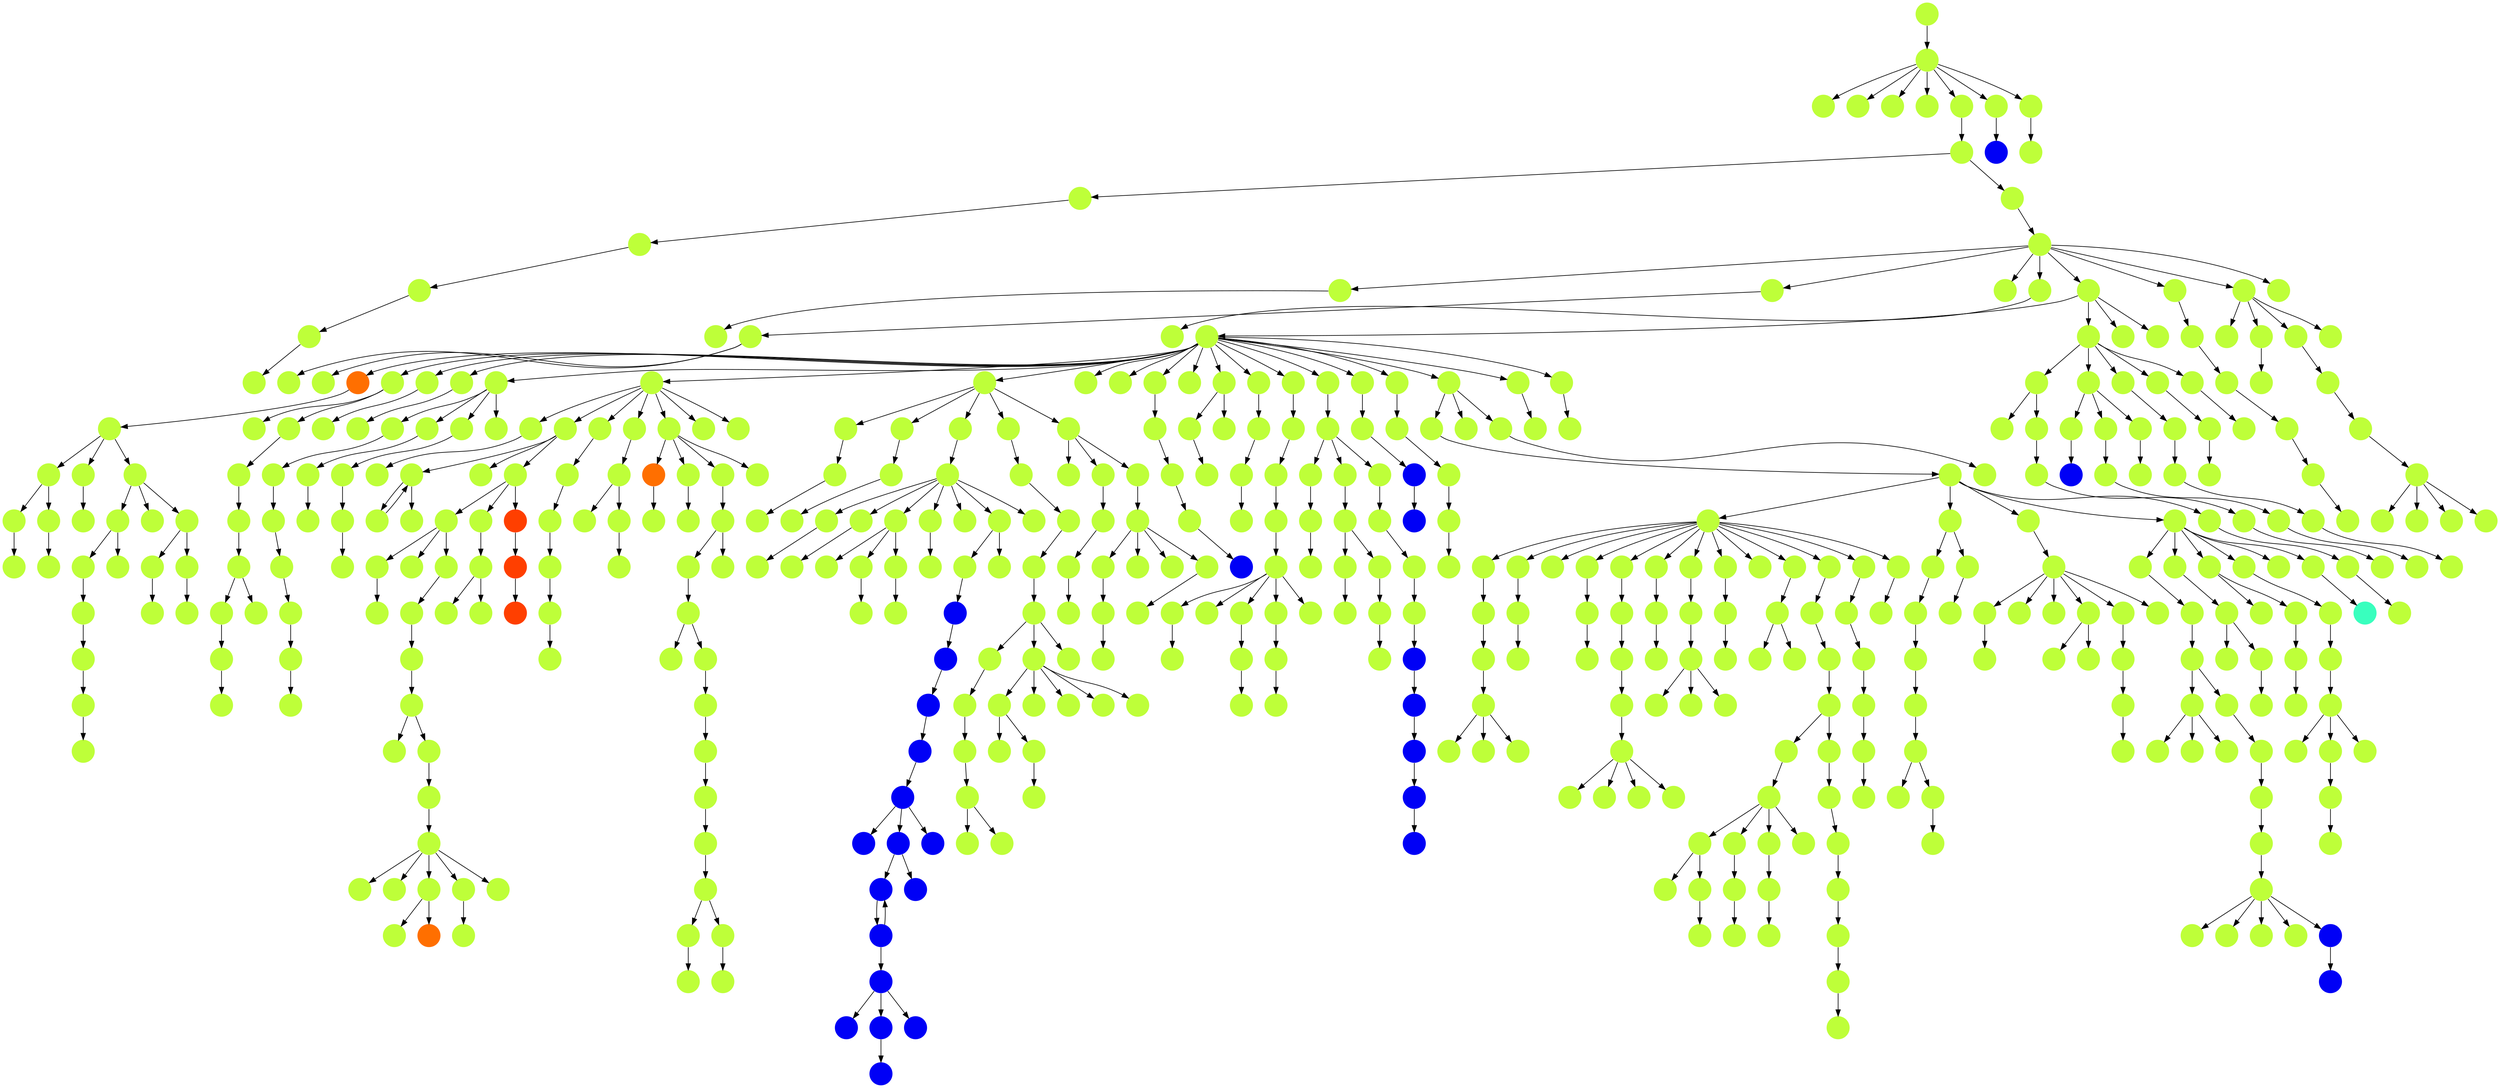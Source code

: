 digraph{
0 [tooltip = "N", penwidth = 0, style = filled, fillcolor = "#beff39", shape = circle, label = ""]
1 [tooltip = "N", penwidth = 0, style = filled, fillcolor = "#beff39", shape = circle, label = ""]
2 [tooltip = "N", penwidth = 0, style = filled, fillcolor = "#beff39", shape = circle, label = ""]
3 [tooltip = "N", penwidth = 0, style = filled, fillcolor = "#beff39", shape = circle, label = ""]
4 [tooltip = "N", penwidth = 0, style = filled, fillcolor = "#beff39", shape = circle, label = ""]
5 [tooltip = "N", penwidth = 0, style = filled, fillcolor = "#beff39", shape = circle, label = ""]
6 [tooltip = "N", penwidth = 0, style = filled, fillcolor = "#beff39", shape = circle, label = ""]
7 [tooltip = "S", penwidth = 0, style = filled, fillcolor = "#ff6f00", shape = circle, label = ""]
8 [tooltip = "S", penwidth = 0, style = filled, fillcolor = "#ff6f00", shape = circle, label = ""]
9 [tooltip = "N", penwidth = 0, style = filled, fillcolor = "#beff39", shape = circle, label = ""]
10 [tooltip = "N", penwidth = 0, style = filled, fillcolor = "#beff39", shape = circle, label = ""]
11 [tooltip = "N", penwidth = 0, style = filled, fillcolor = "#beff39", shape = circle, label = ""]
12 [tooltip = "N", penwidth = 0, style = filled, fillcolor = "#beff39", shape = circle, label = ""]
13 [tooltip = "N", penwidth = 0, style = filled, fillcolor = "#beff39", shape = circle, label = ""]
14 [tooltip = "N", penwidth = 0, style = filled, fillcolor = "#beff39", shape = circle, label = ""]
15 [tooltip = "N", penwidth = 0, style = filled, fillcolor = "#beff39", shape = circle, label = ""]
16 [tooltip = "N", penwidth = 0, style = filled, fillcolor = "#beff39", shape = circle, label = ""]
17 [tooltip = "N", penwidth = 0, style = filled, fillcolor = "#beff39", shape = circle, label = ""]
18 [tooltip = "N", penwidth = 0, style = filled, fillcolor = "#beff39", shape = circle, label = ""]
19 [tooltip = "N", penwidth = 0, style = filled, fillcolor = "#beff39", shape = circle, label = ""]
20 [tooltip = "N", penwidth = 0, style = filled, fillcolor = "#beff39", shape = circle, label = ""]
21 [tooltip = "N", penwidth = 0, style = filled, fillcolor = "#beff39", shape = circle, label = ""]
22 [tooltip = "N", penwidth = 0, style = filled, fillcolor = "#beff39", shape = circle, label = ""]
23 [tooltip = "N", penwidth = 0, style = filled, fillcolor = "#beff39", shape = circle, label = ""]
24 [tooltip = "N", penwidth = 0, style = filled, fillcolor = "#beff39", shape = circle, label = ""]
25 [tooltip = "N", penwidth = 0, style = filled, fillcolor = "#beff39", shape = circle, label = ""]
26 [tooltip = "N", penwidth = 0, style = filled, fillcolor = "#beff39", shape = circle, label = ""]
27 [tooltip = "N", penwidth = 0, style = filled, fillcolor = "#beff39", shape = circle, label = ""]
28 [tooltip = "N", penwidth = 0, style = filled, fillcolor = "#beff39", shape = circle, label = ""]
29 [tooltip = "N", penwidth = 0, style = filled, fillcolor = "#beff39", shape = circle, label = ""]
30 [tooltip = "N", penwidth = 0, style = filled, fillcolor = "#beff39", shape = circle, label = ""]
31 [tooltip = "N", penwidth = 0, style = filled, fillcolor = "#beff39", shape = circle, label = ""]
32 [tooltip = "N", penwidth = 0, style = filled, fillcolor = "#beff39", shape = circle, label = ""]
33 [tooltip = "N", penwidth = 0, style = filled, fillcolor = "#beff39", shape = circle, label = ""]
34 [tooltip = "N", penwidth = 0, style = filled, fillcolor = "#beff39", shape = circle, label = ""]
35 [tooltip = "N", penwidth = 0, style = filled, fillcolor = "#beff39", shape = circle, label = ""]
36 [tooltip = "N", penwidth = 0, style = filled, fillcolor = "#beff39", shape = circle, label = ""]
37 [tooltip = "N", penwidth = 0, style = filled, fillcolor = "#beff39", shape = circle, label = ""]
38 [tooltip = "N", penwidth = 0, style = filled, fillcolor = "#beff39", shape = circle, label = ""]
39 [tooltip = "N", penwidth = 0, style = filled, fillcolor = "#beff39", shape = circle, label = ""]
40 [tooltip = "N", penwidth = 0, style = filled, fillcolor = "#beff39", shape = circle, label = ""]
41 [tooltip = "N", penwidth = 0, style = filled, fillcolor = "#beff39", shape = circle, label = ""]
42 [tooltip = "N", penwidth = 0, style = filled, fillcolor = "#beff39", shape = circle, label = ""]
43 [tooltip = "N", penwidth = 0, style = filled, fillcolor = "#beff39", shape = circle, label = ""]
44 [tooltip = "N", penwidth = 0, style = filled, fillcolor = "#beff39", shape = circle, label = ""]
45 [tooltip = "N", penwidth = 0, style = filled, fillcolor = "#beff39", shape = circle, label = ""]
46 [tooltip = "N", penwidth = 0, style = filled, fillcolor = "#beff39", shape = circle, label = ""]
47 [tooltip = "N", penwidth = 0, style = filled, fillcolor = "#beff39", shape = circle, label = ""]
48 [tooltip = "N", penwidth = 0, style = filled, fillcolor = "#beff39", shape = circle, label = ""]
49 [tooltip = "N", penwidth = 0, style = filled, fillcolor = "#beff39", shape = circle, label = ""]
50 [tooltip = "N", penwidth = 0, style = filled, fillcolor = "#beff39", shape = circle, label = ""]
51 [tooltip = "N", penwidth = 0, style = filled, fillcolor = "#beff39", shape = circle, label = ""]
52 [tooltip = "N", penwidth = 0, style = filled, fillcolor = "#beff39", shape = circle, label = ""]
53 [tooltip = "N", penwidth = 0, style = filled, fillcolor = "#beff39", shape = circle, label = ""]
54 [tooltip = "N", penwidth = 0, style = filled, fillcolor = "#beff39", shape = circle, label = ""]
55 [tooltip = "N", penwidth = 0, style = filled, fillcolor = "#beff39", shape = circle, label = ""]
56 [tooltip = "N", penwidth = 0, style = filled, fillcolor = "#beff39", shape = circle, label = ""]
57 [tooltip = "N", penwidth = 0, style = filled, fillcolor = "#beff39", shape = circle, label = ""]
58 [tooltip = "N", penwidth = 0, style = filled, fillcolor = "#beff39", shape = circle, label = ""]
59 [tooltip = "N", penwidth = 0, style = filled, fillcolor = "#beff39", shape = circle, label = ""]
60 [tooltip = "N", penwidth = 0, style = filled, fillcolor = "#beff39", shape = circle, label = ""]
61 [tooltip = "N", penwidth = 0, style = filled, fillcolor = "#beff39", shape = circle, label = ""]
62 [tooltip = "N", penwidth = 0, style = filled, fillcolor = "#beff39", shape = circle, label = ""]
63 [tooltip = "N", penwidth = 0, style = filled, fillcolor = "#beff39", shape = circle, label = ""]
64 [tooltip = "N", penwidth = 0, style = filled, fillcolor = "#beff39", shape = circle, label = ""]
65 [tooltip = "N", penwidth = 0, style = filled, fillcolor = "#beff39", shape = circle, label = ""]
66 [tooltip = "N", penwidth = 0, style = filled, fillcolor = "#beff39", shape = circle, label = ""]
67 [tooltip = "N", penwidth = 0, style = filled, fillcolor = "#beff39", shape = circle, label = ""]
68 [tooltip = "N", penwidth = 0, style = filled, fillcolor = "#beff39", shape = circle, label = ""]
69 [tooltip = "N", penwidth = 0, style = filled, fillcolor = "#beff39", shape = circle, label = ""]
70 [tooltip = "N", penwidth = 0, style = filled, fillcolor = "#beff39", shape = circle, label = ""]
71 [tooltip = "N", penwidth = 0, style = filled, fillcolor = "#beff39", shape = circle, label = ""]
72 [tooltip = "N", penwidth = 0, style = filled, fillcolor = "#beff39", shape = circle, label = ""]
73 [tooltip = "N", penwidth = 0, style = filled, fillcolor = "#beff39", shape = circle, label = ""]
74 [tooltip = "N", penwidth = 0, style = filled, fillcolor = "#beff39", shape = circle, label = ""]
75 [tooltip = "N", penwidth = 0, style = filled, fillcolor = "#beff39", shape = circle, label = ""]
76 [tooltip = "N", penwidth = 0, style = filled, fillcolor = "#beff39", shape = circle, label = ""]
77 [tooltip = "N", penwidth = 0, style = filled, fillcolor = "#beff39", shape = circle, label = ""]
78 [tooltip = "N", penwidth = 0, style = filled, fillcolor = "#beff39", shape = circle, label = ""]
79 [tooltip = "N", penwidth = 0, style = filled, fillcolor = "#beff39", shape = circle, label = ""]
80 [tooltip = "N", penwidth = 0, style = filled, fillcolor = "#beff39", shape = circle, label = ""]
81 [tooltip = "N", penwidth = 0, style = filled, fillcolor = "#beff39", shape = circle, label = ""]
82 [tooltip = "N", penwidth = 0, style = filled, fillcolor = "#beff39", shape = circle, label = ""]
83 [tooltip = "N", penwidth = 0, style = filled, fillcolor = "#beff39", shape = circle, label = ""]
84 [tooltip = "N", penwidth = 0, style = filled, fillcolor = "#beff39", shape = circle, label = ""]
85 [tooltip = "N", penwidth = 0, style = filled, fillcolor = "#beff39", shape = circle, label = ""]
86 [tooltip = "N", penwidth = 0, style = filled, fillcolor = "#beff39", shape = circle, label = ""]
87 [tooltip = "N", penwidth = 0, style = filled, fillcolor = "#beff39", shape = circle, label = ""]
88 [tooltip = "N", penwidth = 0, style = filled, fillcolor = "#beff39", shape = circle, label = ""]
89 [tooltip = "N", penwidth = 0, style = filled, fillcolor = "#beff39", shape = circle, label = ""]
90 [tooltip = "N", penwidth = 0, style = filled, fillcolor = "#beff39", shape = circle, label = ""]
91 [tooltip = "N", penwidth = 0, style = filled, fillcolor = "#beff39", shape = circle, label = ""]
92 [tooltip = "N", penwidth = 0, style = filled, fillcolor = "#beff39", shape = circle, label = ""]
93 [tooltip = "N", penwidth = 0, style = filled, fillcolor = "#beff39", shape = circle, label = ""]
94 [tooltip = "N", penwidth = 0, style = filled, fillcolor = "#beff39", shape = circle, label = ""]
95 [tooltip = "N", penwidth = 0, style = filled, fillcolor = "#beff39", shape = circle, label = ""]
96 [tooltip = "N", penwidth = 0, style = filled, fillcolor = "#beff39", shape = circle, label = ""]
97 [tooltip = "N", penwidth = 0, style = filled, fillcolor = "#beff39", shape = circle, label = ""]
98 [tooltip = "N", penwidth = 0, style = filled, fillcolor = "#beff39", shape = circle, label = ""]
99 [tooltip = "N", penwidth = 0, style = filled, fillcolor = "#beff39", shape = circle, label = ""]
100 [tooltip = "N", penwidth = 0, style = filled, fillcolor = "#beff39", shape = circle, label = ""]
101 [tooltip = "N", penwidth = 0, style = filled, fillcolor = "#beff39", shape = circle, label = ""]
102 [tooltip = "N", penwidth = 0, style = filled, fillcolor = "#beff39", shape = circle, label = ""]
103 [tooltip = "N", penwidth = 0, style = filled, fillcolor = "#beff39", shape = circle, label = ""]
104 [tooltip = "N", penwidth = 0, style = filled, fillcolor = "#beff39", shape = circle, label = ""]
105 [tooltip = "N", penwidth = 0, style = filled, fillcolor = "#beff39", shape = circle, label = ""]
106 [tooltip = "N", penwidth = 0, style = filled, fillcolor = "#beff39", shape = circle, label = ""]
107 [tooltip = "N", penwidth = 0, style = filled, fillcolor = "#beff39", shape = circle, label = ""]
108 [tooltip = "N", penwidth = 0, style = filled, fillcolor = "#beff39", shape = circle, label = ""]
109 [tooltip = "N", penwidth = 0, style = filled, fillcolor = "#beff39", shape = circle, label = ""]
110 [tooltip = "N", penwidth = 0, style = filled, fillcolor = "#beff39", shape = circle, label = ""]
111 [tooltip = "N", penwidth = 0, style = filled, fillcolor = "#beff39", shape = circle, label = ""]
112 [tooltip = "N", penwidth = 0, style = filled, fillcolor = "#beff39", shape = circle, label = ""]
113 [tooltip = "N", penwidth = 0, style = filled, fillcolor = "#beff39", shape = circle, label = ""]
114 [tooltip = "N", penwidth = 0, style = filled, fillcolor = "#beff39", shape = circle, label = ""]
115 [tooltip = "N", penwidth = 0, style = filled, fillcolor = "#beff39", shape = circle, label = ""]
116 [tooltip = "N", penwidth = 0, style = filled, fillcolor = "#beff39", shape = circle, label = ""]
117 [tooltip = "N", penwidth = 0, style = filled, fillcolor = "#beff39", shape = circle, label = ""]
118 [tooltip = "N", penwidth = 0, style = filled, fillcolor = "#beff39", shape = circle, label = ""]
119 [tooltip = "N", penwidth = 0, style = filled, fillcolor = "#beff39", shape = circle, label = ""]
120 [tooltip = "N", penwidth = 0, style = filled, fillcolor = "#beff39", shape = circle, label = ""]
121 [tooltip = "N", penwidth = 0, style = filled, fillcolor = "#beff39", shape = circle, label = ""]
122 [tooltip = "N", penwidth = 0, style = filled, fillcolor = "#beff39", shape = circle, label = ""]
123 [tooltip = "N", penwidth = 0, style = filled, fillcolor = "#beff39", shape = circle, label = ""]
124 [tooltip = "N", penwidth = 0, style = filled, fillcolor = "#beff39", shape = circle, label = ""]
125 [tooltip = "N", penwidth = 0, style = filled, fillcolor = "#beff39", shape = circle, label = ""]
126 [tooltip = "N", penwidth = 0, style = filled, fillcolor = "#beff39", shape = circle, label = ""]
127 [tooltip = "N", penwidth = 0, style = filled, fillcolor = "#beff39", shape = circle, label = ""]
128 [tooltip = "N", penwidth = 0, style = filled, fillcolor = "#beff39", shape = circle, label = ""]
129 [tooltip = "N", penwidth = 0, style = filled, fillcolor = "#beff39", shape = circle, label = ""]
130 [tooltip = "N", penwidth = 0, style = filled, fillcolor = "#beff39", shape = circle, label = ""]
131 [tooltip = "N", penwidth = 0, style = filled, fillcolor = "#beff39", shape = circle, label = ""]
132 [tooltip = "N", penwidth = 0, style = filled, fillcolor = "#beff39", shape = circle, label = ""]
133 [tooltip = "N", penwidth = 0, style = filled, fillcolor = "#beff39", shape = circle, label = ""]
134 [tooltip = "N", penwidth = 0, style = filled, fillcolor = "#beff39", shape = circle, label = ""]
135 [tooltip = "N", penwidth = 0, style = filled, fillcolor = "#beff39", shape = circle, label = ""]
136 [tooltip = "N", penwidth = 0, style = filled, fillcolor = "#beff39", shape = circle, label = ""]
137 [tooltip = "N", penwidth = 0, style = filled, fillcolor = "#beff39", shape = circle, label = ""]
138 [tooltip = "N", penwidth = 0, style = filled, fillcolor = "#beff39", shape = circle, label = ""]
139 [tooltip = "N", penwidth = 0, style = filled, fillcolor = "#beff39", shape = circle, label = ""]
140 [tooltip = "N", penwidth = 0, style = filled, fillcolor = "#beff39", shape = circle, label = ""]
141 [tooltip = "N", penwidth = 0, style = filled, fillcolor = "#beff39", shape = circle, label = ""]
142 [tooltip = "N", penwidth = 0, style = filled, fillcolor = "#beff39", shape = circle, label = ""]
143 [tooltip = "N", penwidth = 0, style = filled, fillcolor = "#beff39", shape = circle, label = ""]
144 [tooltip = "N", penwidth = 0, style = filled, fillcolor = "#beff39", shape = circle, label = ""]
145 [tooltip = "N", penwidth = 0, style = filled, fillcolor = "#beff39", shape = circle, label = ""]
146 [tooltip = "N", penwidth = 0, style = filled, fillcolor = "#beff39", shape = circle, label = ""]
147 [tooltip = "N", penwidth = 0, style = filled, fillcolor = "#beff39", shape = circle, label = ""]
148 [tooltip = "N", penwidth = 0, style = filled, fillcolor = "#beff39", shape = circle, label = ""]
149 [tooltip = "N", penwidth = 0, style = filled, fillcolor = "#beff39", shape = circle, label = ""]
150 [tooltip = "N", penwidth = 0, style = filled, fillcolor = "#beff39", shape = circle, label = ""]
151 [tooltip = "N", penwidth = 0, style = filled, fillcolor = "#beff39", shape = circle, label = ""]
152 [tooltip = "N", penwidth = 0, style = filled, fillcolor = "#beff39", shape = circle, label = ""]
153 [tooltip = "N", penwidth = 0, style = filled, fillcolor = "#beff39", shape = circle, label = ""]
154 [tooltip = "N", penwidth = 0, style = filled, fillcolor = "#beff39", shape = circle, label = ""]
155 [tooltip = "N", penwidth = 0, style = filled, fillcolor = "#beff39", shape = circle, label = ""]
156 [tooltip = "N", penwidth = 0, style = filled, fillcolor = "#beff39", shape = circle, label = ""]
157 [tooltip = "N", penwidth = 0, style = filled, fillcolor = "#beff39", shape = circle, label = ""]
158 [tooltip = "N", penwidth = 0, style = filled, fillcolor = "#beff39", shape = circle, label = ""]
159 [tooltip = "N", penwidth = 0, style = filled, fillcolor = "#beff39", shape = circle, label = ""]
160 [tooltip = "N", penwidth = 0, style = filled, fillcolor = "#beff39", shape = circle, label = ""]
161 [tooltip = "N", penwidth = 0, style = filled, fillcolor = "#beff39", shape = circle, label = ""]
162 [tooltip = "N", penwidth = 0, style = filled, fillcolor = "#beff39", shape = circle, label = ""]
163 [tooltip = "N", penwidth = 0, style = filled, fillcolor = "#beff39", shape = circle, label = ""]
164 [tooltip = "N", penwidth = 0, style = filled, fillcolor = "#beff39", shape = circle, label = ""]
165 [tooltip = "N", penwidth = 0, style = filled, fillcolor = "#beff39", shape = circle, label = ""]
166 [tooltip = "N", penwidth = 0, style = filled, fillcolor = "#beff39", shape = circle, label = ""]
167 [tooltip = "N", penwidth = 0, style = filled, fillcolor = "#beff39", shape = circle, label = ""]
168 [tooltip = "N", penwidth = 0, style = filled, fillcolor = "#beff39", shape = circle, label = ""]
169 [tooltip = "N", penwidth = 0, style = filled, fillcolor = "#beff39", shape = circle, label = ""]
170 [tooltip = "N", penwidth = 0, style = filled, fillcolor = "#beff39", shape = circle, label = ""]
171 [tooltip = "N", penwidth = 0, style = filled, fillcolor = "#beff39", shape = circle, label = ""]
172 [tooltip = "N", penwidth = 0, style = filled, fillcolor = "#beff39", shape = circle, label = ""]
173 [tooltip = "N", penwidth = 0, style = filled, fillcolor = "#beff39", shape = circle, label = ""]
174 [tooltip = "N", penwidth = 0, style = filled, fillcolor = "#beff39", shape = circle, label = ""]
175 [tooltip = "N", penwidth = 0, style = filled, fillcolor = "#beff39", shape = circle, label = ""]
176 [tooltip = "N", penwidth = 0, style = filled, fillcolor = "#beff39", shape = circle, label = ""]
177 [tooltip = "N", penwidth = 0, style = filled, fillcolor = "#beff39", shape = circle, label = ""]
178 [tooltip = "N", penwidth = 0, style = filled, fillcolor = "#beff39", shape = circle, label = ""]
179 [tooltip = "N", penwidth = 0, style = filled, fillcolor = "#beff39", shape = circle, label = ""]
180 [tooltip = "N", penwidth = 0, style = filled, fillcolor = "#beff39", shape = circle, label = ""]
181 [tooltip = "N", penwidth = 0, style = filled, fillcolor = "#beff39", shape = circle, label = ""]
182 [tooltip = "N", penwidth = 0, style = filled, fillcolor = "#beff39", shape = circle, label = ""]
183 [tooltip = "N", penwidth = 0, style = filled, fillcolor = "#beff39", shape = circle, label = ""]
184 [tooltip = "N", penwidth = 0, style = filled, fillcolor = "#beff39", shape = circle, label = ""]
185 [tooltip = "N", penwidth = 0, style = filled, fillcolor = "#beff39", shape = circle, label = ""]
186 [tooltip = "N", penwidth = 0, style = filled, fillcolor = "#beff39", shape = circle, label = ""]
187 [tooltip = "N", penwidth = 0, style = filled, fillcolor = "#beff39", shape = circle, label = ""]
188 [tooltip = "N", penwidth = 0, style = filled, fillcolor = "#beff39", shape = circle, label = ""]
189 [tooltip = "N", penwidth = 0, style = filled, fillcolor = "#beff39", shape = circle, label = ""]
190 [tooltip = "N", penwidth = 0, style = filled, fillcolor = "#beff39", shape = circle, label = ""]
191 [tooltip = "N", penwidth = 0, style = filled, fillcolor = "#beff39", shape = circle, label = ""]
192 [tooltip = "N", penwidth = 0, style = filled, fillcolor = "#beff39", shape = circle, label = ""]
193 [tooltip = "N", penwidth = 0, style = filled, fillcolor = "#beff39", shape = circle, label = ""]
194 [tooltip = "N", penwidth = 0, style = filled, fillcolor = "#beff39", shape = circle, label = ""]
195 [tooltip = "N", penwidth = 0, style = filled, fillcolor = "#beff39", shape = circle, label = ""]
196 [tooltip = "N", penwidth = 0, style = filled, fillcolor = "#beff39", shape = circle, label = ""]
197 [tooltip = "N", penwidth = 0, style = filled, fillcolor = "#beff39", shape = circle, label = ""]
198 [tooltip = "N", penwidth = 0, style = filled, fillcolor = "#beff39", shape = circle, label = ""]
199 [tooltip = "N", penwidth = 0, style = filled, fillcolor = "#beff39", shape = circle, label = ""]
200 [tooltip = "N", penwidth = 0, style = filled, fillcolor = "#beff39", shape = circle, label = ""]
201 [tooltip = "N", penwidth = 0, style = filled, fillcolor = "#beff39", shape = circle, label = ""]
202 [tooltip = "N", penwidth = 0, style = filled, fillcolor = "#beff39", shape = circle, label = ""]
203 [tooltip = "N", penwidth = 0, style = filled, fillcolor = "#beff39", shape = circle, label = ""]
204 [tooltip = "N", penwidth = 0, style = filled, fillcolor = "#beff39", shape = circle, label = ""]
205 [tooltip = "N", penwidth = 0, style = filled, fillcolor = "#beff39", shape = circle, label = ""]
206 [tooltip = "N", penwidth = 0, style = filled, fillcolor = "#beff39", shape = circle, label = ""]
207 [tooltip = "N", penwidth = 0, style = filled, fillcolor = "#beff39", shape = circle, label = ""]
208 [tooltip = "N", penwidth = 0, style = filled, fillcolor = "#beff39", shape = circle, label = ""]
209 [tooltip = "N", penwidth = 0, style = filled, fillcolor = "#beff39", shape = circle, label = ""]
210 [tooltip = "N", penwidth = 0, style = filled, fillcolor = "#beff39", shape = circle, label = ""]
211 [tooltip = "N", penwidth = 0, style = filled, fillcolor = "#beff39", shape = circle, label = ""]
212 [tooltip = "N", penwidth = 0, style = filled, fillcolor = "#beff39", shape = circle, label = ""]
213 [tooltip = "N", penwidth = 0, style = filled, fillcolor = "#beff39", shape = circle, label = ""]
214 [tooltip = "N", penwidth = 0, style = filled, fillcolor = "#beff39", shape = circle, label = ""]
215 [tooltip = "N", penwidth = 0, style = filled, fillcolor = "#beff39", shape = circle, label = ""]
216 [tooltip = "N", penwidth = 0, style = filled, fillcolor = "#beff39", shape = circle, label = ""]
217 [tooltip = "N", penwidth = 0, style = filled, fillcolor = "#beff39", shape = circle, label = ""]
218 [tooltip = "D", penwidth = 0, style = filled, fillcolor = "#0000f6", shape = circle, label = ""]
219 [tooltip = "D", penwidth = 0, style = filled, fillcolor = "#0000f6", shape = circle, label = ""]
220 [tooltip = "D", penwidth = 0, style = filled, fillcolor = "#0000f6", shape = circle, label = ""]
221 [tooltip = "D", penwidth = 0, style = filled, fillcolor = "#0000f6", shape = circle, label = ""]
222 [tooltip = "D", penwidth = 0, style = filled, fillcolor = "#0000f6", shape = circle, label = ""]
223 [tooltip = "D", penwidth = 0, style = filled, fillcolor = "#0000f6", shape = circle, label = ""]
224 [tooltip = "D", penwidth = 0, style = filled, fillcolor = "#0000f6", shape = circle, label = ""]
225 [tooltip = "D", penwidth = 0, style = filled, fillcolor = "#0000f6", shape = circle, label = ""]
226 [tooltip = "D", penwidth = 0, style = filled, fillcolor = "#0000f6", shape = circle, label = ""]
227 [tooltip = "D", penwidth = 0, style = filled, fillcolor = "#0000f6", shape = circle, label = ""]
228 [tooltip = "D", penwidth = 0, style = filled, fillcolor = "#0000f6", shape = circle, label = ""]
229 [tooltip = "D", penwidth = 0, style = filled, fillcolor = "#0000f6", shape = circle, label = ""]
230 [tooltip = "N", penwidth = 0, style = filled, fillcolor = "#beff39", shape = circle, label = ""]
231 [tooltip = "N", penwidth = 0, style = filled, fillcolor = "#beff39", shape = circle, label = ""]
232 [tooltip = "N", penwidth = 0, style = filled, fillcolor = "#beff39", shape = circle, label = ""]
233 [tooltip = "N", penwidth = 0, style = filled, fillcolor = "#beff39", shape = circle, label = ""]
234 [tooltip = "N", penwidth = 0, style = filled, fillcolor = "#beff39", shape = circle, label = ""]
235 [tooltip = "N", penwidth = 0, style = filled, fillcolor = "#beff39", shape = circle, label = ""]
236 [tooltip = "N", penwidth = 0, style = filled, fillcolor = "#beff39", shape = circle, label = ""]
237 [tooltip = "N", penwidth = 0, style = filled, fillcolor = "#beff39", shape = circle, label = ""]
238 [tooltip = "N", penwidth = 0, style = filled, fillcolor = "#beff39", shape = circle, label = ""]
239 [tooltip = "N", penwidth = 0, style = filled, fillcolor = "#beff39", shape = circle, label = ""]
240 [tooltip = "N", penwidth = 0, style = filled, fillcolor = "#beff39", shape = circle, label = ""]
241 [tooltip = "N", penwidth = 0, style = filled, fillcolor = "#beff39", shape = circle, label = ""]
242 [tooltip = "N", penwidth = 0, style = filled, fillcolor = "#beff39", shape = circle, label = ""]
243 [tooltip = "N", penwidth = 0, style = filled, fillcolor = "#beff39", shape = circle, label = ""]
244 [tooltip = "N", penwidth = 0, style = filled, fillcolor = "#beff39", shape = circle, label = ""]
245 [tooltip = "N", penwidth = 0, style = filled, fillcolor = "#beff39", shape = circle, label = ""]
246 [tooltip = "N", penwidth = 0, style = filled, fillcolor = "#beff39", shape = circle, label = ""]
247 [tooltip = "N", penwidth = 0, style = filled, fillcolor = "#beff39", shape = circle, label = ""]
248 [tooltip = "N", penwidth = 0, style = filled, fillcolor = "#beff39", shape = circle, label = ""]
249 [tooltip = "N", penwidth = 0, style = filled, fillcolor = "#beff39", shape = circle, label = ""]
250 [tooltip = "N", penwidth = 0, style = filled, fillcolor = "#beff39", shape = circle, label = ""]
251 [tooltip = "N", penwidth = 0, style = filled, fillcolor = "#beff39", shape = circle, label = ""]
252 [tooltip = "N", penwidth = 0, style = filled, fillcolor = "#beff39", shape = circle, label = ""]
253 [tooltip = "N", penwidth = 0, style = filled, fillcolor = "#beff39", shape = circle, label = ""]
254 [tooltip = "N", penwidth = 0, style = filled, fillcolor = "#beff39", shape = circle, label = ""]
255 [tooltip = "N", penwidth = 0, style = filled, fillcolor = "#beff39", shape = circle, label = ""]
256 [tooltip = "N", penwidth = 0, style = filled, fillcolor = "#beff39", shape = circle, label = ""]
257 [tooltip = "N", penwidth = 0, style = filled, fillcolor = "#beff39", shape = circle, label = ""]
258 [tooltip = "N", penwidth = 0, style = filled, fillcolor = "#beff39", shape = circle, label = ""]
259 [tooltip = "N", penwidth = 0, style = filled, fillcolor = "#beff39", shape = circle, label = ""]
260 [tooltip = "N", penwidth = 0, style = filled, fillcolor = "#beff39", shape = circle, label = ""]
261 [tooltip = "N", penwidth = 0, style = filled, fillcolor = "#beff39", shape = circle, label = ""]
262 [tooltip = "N", penwidth = 0, style = filled, fillcolor = "#beff39", shape = circle, label = ""]
263 [tooltip = "N", penwidth = 0, style = filled, fillcolor = "#beff39", shape = circle, label = ""]
264 [tooltip = "N", penwidth = 0, style = filled, fillcolor = "#beff39", shape = circle, label = ""]
265 [tooltip = "N", penwidth = 0, style = filled, fillcolor = "#beff39", shape = circle, label = ""]
266 [tooltip = "N", penwidth = 0, style = filled, fillcolor = "#beff39", shape = circle, label = ""]
267 [tooltip = "N", penwidth = 0, style = filled, fillcolor = "#beff39", shape = circle, label = ""]
268 [tooltip = "N", penwidth = 0, style = filled, fillcolor = "#beff39", shape = circle, label = ""]
269 [tooltip = "N", penwidth = 0, style = filled, fillcolor = "#beff39", shape = circle, label = ""]
270 [tooltip = "N", penwidth = 0, style = filled, fillcolor = "#beff39", shape = circle, label = ""]
271 [tooltip = "N", penwidth = 0, style = filled, fillcolor = "#beff39", shape = circle, label = ""]
272 [tooltip = "N", penwidth = 0, style = filled, fillcolor = "#beff39", shape = circle, label = ""]
273 [tooltip = "N", penwidth = 0, style = filled, fillcolor = "#beff39", shape = circle, label = ""]
274 [tooltip = "N", penwidth = 0, style = filled, fillcolor = "#beff39", shape = circle, label = ""]
275 [tooltip = "N", penwidth = 0, style = filled, fillcolor = "#beff39", shape = circle, label = ""]
276 [tooltip = "N", penwidth = 0, style = filled, fillcolor = "#beff39", shape = circle, label = ""]
277 [tooltip = "N", penwidth = 0, style = filled, fillcolor = "#beff39", shape = circle, label = ""]
278 [tooltip = "N", penwidth = 0, style = filled, fillcolor = "#beff39", shape = circle, label = ""]
279 [tooltip = "N", penwidth = 0, style = filled, fillcolor = "#beff39", shape = circle, label = ""]
280 [tooltip = "N", penwidth = 0, style = filled, fillcolor = "#beff39", shape = circle, label = ""]
281 [tooltip = "N", penwidth = 0, style = filled, fillcolor = "#beff39", shape = circle, label = ""]
282 [tooltip = "N", penwidth = 0, style = filled, fillcolor = "#beff39", shape = circle, label = ""]
283 [tooltip = "N", penwidth = 0, style = filled, fillcolor = "#beff39", shape = circle, label = ""]
284 [tooltip = "N", penwidth = 0, style = filled, fillcolor = "#beff39", shape = circle, label = ""]
285 [tooltip = "N", penwidth = 0, style = filled, fillcolor = "#beff39", shape = circle, label = ""]
286 [tooltip = "N", penwidth = 0, style = filled, fillcolor = "#beff39", shape = circle, label = ""]
287 [tooltip = "N", penwidth = 0, style = filled, fillcolor = "#beff39", shape = circle, label = ""]
288 [tooltip = "N", penwidth = 0, style = filled, fillcolor = "#beff39", shape = circle, label = ""]
289 [tooltip = "N", penwidth = 0, style = filled, fillcolor = "#beff39", shape = circle, label = ""]
290 [tooltip = "N", penwidth = 0, style = filled, fillcolor = "#beff39", shape = circle, label = ""]
291 [tooltip = "N", penwidth = 0, style = filled, fillcolor = "#beff39", shape = circle, label = ""]
292 [tooltip = "N", penwidth = 0, style = filled, fillcolor = "#beff39", shape = circle, label = ""]
293 [tooltip = "N", penwidth = 0, style = filled, fillcolor = "#beff39", shape = circle, label = ""]
294 [tooltip = "N", penwidth = 0, style = filled, fillcolor = "#beff39", shape = circle, label = ""]
295 [tooltip = "N", penwidth = 0, style = filled, fillcolor = "#beff39", shape = circle, label = ""]
296 [tooltip = "N", penwidth = 0, style = filled, fillcolor = "#beff39", shape = circle, label = ""]
297 [tooltip = "N", penwidth = 0, style = filled, fillcolor = "#beff39", shape = circle, label = ""]
298 [tooltip = "N", penwidth = 0, style = filled, fillcolor = "#beff39", shape = circle, label = ""]
299 [tooltip = "N", penwidth = 0, style = filled, fillcolor = "#beff39", shape = circle, label = ""]
300 [tooltip = "N", penwidth = 0, style = filled, fillcolor = "#beff39", shape = circle, label = ""]
301 [tooltip = "N", penwidth = 0, style = filled, fillcolor = "#beff39", shape = circle, label = ""]
302 [tooltip = "N", penwidth = 0, style = filled, fillcolor = "#beff39", shape = circle, label = ""]
303 [tooltip = "N", penwidth = 0, style = filled, fillcolor = "#beff39", shape = circle, label = ""]
304 [tooltip = "N", penwidth = 0, style = filled, fillcolor = "#beff39", shape = circle, label = ""]
305 [tooltip = "N", penwidth = 0, style = filled, fillcolor = "#beff39", shape = circle, label = ""]
306 [tooltip = "N", penwidth = 0, style = filled, fillcolor = "#beff39", shape = circle, label = ""]
307 [tooltip = "N", penwidth = 0, style = filled, fillcolor = "#beff39", shape = circle, label = ""]
308 [tooltip = "N", penwidth = 0, style = filled, fillcolor = "#beff39", shape = circle, label = ""]
309 [tooltip = "N", penwidth = 0, style = filled, fillcolor = "#beff39", shape = circle, label = ""]
310 [tooltip = "N", penwidth = 0, style = filled, fillcolor = "#beff39", shape = circle, label = ""]
311 [tooltip = "N", penwidth = 0, style = filled, fillcolor = "#beff39", shape = circle, label = ""]
312 [tooltip = "N", penwidth = 0, style = filled, fillcolor = "#beff39", shape = circle, label = ""]
313 [tooltip = "N", penwidth = 0, style = filled, fillcolor = "#beff39", shape = circle, label = ""]
314 [tooltip = "N", penwidth = 0, style = filled, fillcolor = "#beff39", shape = circle, label = ""]
315 [tooltip = "N", penwidth = 0, style = filled, fillcolor = "#beff39", shape = circle, label = ""]
316 [tooltip = "N", penwidth = 0, style = filled, fillcolor = "#beff39", shape = circle, label = ""]
317 [tooltip = "N", penwidth = 0, style = filled, fillcolor = "#beff39", shape = circle, label = ""]
318 [tooltip = "N", penwidth = 0, style = filled, fillcolor = "#beff39", shape = circle, label = ""]
319 [tooltip = "N", penwidth = 0, style = filled, fillcolor = "#beff39", shape = circle, label = ""]
320 [tooltip = "N", penwidth = 0, style = filled, fillcolor = "#beff39", shape = circle, label = ""]
321 [tooltip = "N", penwidth = 0, style = filled, fillcolor = "#beff39", shape = circle, label = ""]
322 [tooltip = "N", penwidth = 0, style = filled, fillcolor = "#beff39", shape = circle, label = ""]
323 [tooltip = "N", penwidth = 0, style = filled, fillcolor = "#beff39", shape = circle, label = ""]
324 [tooltip = "N", penwidth = 0, style = filled, fillcolor = "#beff39", shape = circle, label = ""]
325 [tooltip = "N", penwidth = 0, style = filled, fillcolor = "#beff39", shape = circle, label = ""]
326 [tooltip = "N", penwidth = 0, style = filled, fillcolor = "#beff39", shape = circle, label = ""]
327 [tooltip = "N", penwidth = 0, style = filled, fillcolor = "#beff39", shape = circle, label = ""]
328 [tooltip = "N", penwidth = 0, style = filled, fillcolor = "#beff39", shape = circle, label = ""]
329 [tooltip = "N", penwidth = 0, style = filled, fillcolor = "#beff39", shape = circle, label = ""]
330 [tooltip = "N", penwidth = 0, style = filled, fillcolor = "#beff39", shape = circle, label = ""]
331 [tooltip = "N", penwidth = 0, style = filled, fillcolor = "#beff39", shape = circle, label = ""]
332 [tooltip = "N", penwidth = 0, style = filled, fillcolor = "#beff39", shape = circle, label = ""]
333 [tooltip = "N", penwidth = 0, style = filled, fillcolor = "#beff39", shape = circle, label = ""]
334 [tooltip = "N", penwidth = 0, style = filled, fillcolor = "#beff39", shape = circle, label = ""]
335 [tooltip = "N", penwidth = 0, style = filled, fillcolor = "#beff39", shape = circle, label = ""]
336 [tooltip = "N", penwidth = 0, style = filled, fillcolor = "#beff39", shape = circle, label = ""]
337 [tooltip = "N", penwidth = 0, style = filled, fillcolor = "#beff39", shape = circle, label = ""]
338 [tooltip = "N", penwidth = 0, style = filled, fillcolor = "#beff39", shape = circle, label = ""]
339 [tooltip = "N", penwidth = 0, style = filled, fillcolor = "#beff39", shape = circle, label = ""]
340 [tooltip = "N", penwidth = 0, style = filled, fillcolor = "#beff39", shape = circle, label = ""]
341 [tooltip = "N", penwidth = 0, style = filled, fillcolor = "#beff39", shape = circle, label = ""]
342 [tooltip = "N", penwidth = 0, style = filled, fillcolor = "#beff39", shape = circle, label = ""]
343 [tooltip = "N", penwidth = 0, style = filled, fillcolor = "#beff39", shape = circle, label = ""]
344 [tooltip = "N", penwidth = 0, style = filled, fillcolor = "#beff39", shape = circle, label = ""]
345 [tooltip = "N", penwidth = 0, style = filled, fillcolor = "#beff39", shape = circle, label = ""]
346 [tooltip = "N", penwidth = 0, style = filled, fillcolor = "#beff39", shape = circle, label = ""]
347 [tooltip = "N", penwidth = 0, style = filled, fillcolor = "#beff39", shape = circle, label = ""]
348 [tooltip = "N", penwidth = 0, style = filled, fillcolor = "#beff39", shape = circle, label = ""]
349 [tooltip = "N", penwidth = 0, style = filled, fillcolor = "#beff39", shape = circle, label = ""]
350 [tooltip = "N", penwidth = 0, style = filled, fillcolor = "#beff39", shape = circle, label = ""]
351 [tooltip = "N", penwidth = 0, style = filled, fillcolor = "#beff39", shape = circle, label = ""]
352 [tooltip = "N", penwidth = 0, style = filled, fillcolor = "#beff39", shape = circle, label = ""]
353 [tooltip = "N", penwidth = 0, style = filled, fillcolor = "#beff39", shape = circle, label = ""]
354 [tooltip = "N", penwidth = 0, style = filled, fillcolor = "#beff39", shape = circle, label = ""]
355 [tooltip = "D", penwidth = 0, style = filled, fillcolor = "#0000f6", shape = circle, label = ""]
356 [tooltip = "D", penwidth = 0, style = filled, fillcolor = "#0000f6", shape = circle, label = ""]
357 [tooltip = "N", penwidth = 0, style = filled, fillcolor = "#beff39", shape = circle, label = ""]
358 [tooltip = "N", penwidth = 0, style = filled, fillcolor = "#beff39", shape = circle, label = ""]
359 [tooltip = "N", penwidth = 0, style = filled, fillcolor = "#beff39", shape = circle, label = ""]
360 [tooltip = "N", penwidth = 0, style = filled, fillcolor = "#beff39", shape = circle, label = ""]
361 [tooltip = "N", penwidth = 0, style = filled, fillcolor = "#beff39", shape = circle, label = ""]
362 [tooltip = "N", penwidth = 0, style = filled, fillcolor = "#beff39", shape = circle, label = ""]
363 [tooltip = "N", penwidth = 0, style = filled, fillcolor = "#beff39", shape = circle, label = ""]
364 [tooltip = "N", penwidth = 0, style = filled, fillcolor = "#beff39", shape = circle, label = ""]
365 [tooltip = "N", penwidth = 0, style = filled, fillcolor = "#beff39", shape = circle, label = ""]
366 [tooltip = "N", penwidth = 0, style = filled, fillcolor = "#beff39", shape = circle, label = ""]
367 [tooltip = "D", penwidth = 0, style = filled, fillcolor = "#0000f6", shape = circle, label = ""]
368 [tooltip = "D", penwidth = 0, style = filled, fillcolor = "#0000f6", shape = circle, label = ""]
369 [tooltip = "N", penwidth = 0, style = filled, fillcolor = "#beff39", shape = circle, label = ""]
370 [tooltip = "N", penwidth = 0, style = filled, fillcolor = "#beff39", shape = circle, label = ""]
371 [tooltip = "N", penwidth = 0, style = filled, fillcolor = "#beff39", shape = circle, label = ""]
372 [tooltip = "N", penwidth = 0, style = filled, fillcolor = "#beff39", shape = circle, label = ""]
373 [tooltip = "N", penwidth = 0, style = filled, fillcolor = "#beff39", shape = circle, label = ""]
374 [tooltip = "N", penwidth = 0, style = filled, fillcolor = "#beff39", shape = circle, label = ""]
375 [tooltip = "N", penwidth = 0, style = filled, fillcolor = "#beff39", shape = circle, label = ""]
376 [tooltip = "N", penwidth = 0, style = filled, fillcolor = "#beff39", shape = circle, label = ""]
377 [tooltip = "N", penwidth = 0, style = filled, fillcolor = "#beff39", shape = circle, label = ""]
378 [tooltip = "N", penwidth = 0, style = filled, fillcolor = "#beff39", shape = circle, label = ""]
379 [tooltip = "N", penwidth = 0, style = filled, fillcolor = "#beff39", shape = circle, label = ""]
380 [tooltip = "N", penwidth = 0, style = filled, fillcolor = "#beff39", shape = circle, label = ""]
381 [tooltip = "N", penwidth = 0, style = filled, fillcolor = "#beff39", shape = circle, label = ""]
382 [tooltip = "N", penwidth = 0, style = filled, fillcolor = "#beff39", shape = circle, label = ""]
383 [tooltip = "N", penwidth = 0, style = filled, fillcolor = "#beff39", shape = circle, label = ""]
384 [tooltip = "N", penwidth = 0, style = filled, fillcolor = "#beff39", shape = circle, label = ""]
385 [tooltip = "N", penwidth = 0, style = filled, fillcolor = "#beff39", shape = circle, label = ""]
386 [tooltip = "N", penwidth = 0, style = filled, fillcolor = "#beff39", shape = circle, label = ""]
387 [tooltip = "N", penwidth = 0, style = filled, fillcolor = "#beff39", shape = circle, label = ""]
388 [tooltip = "N", penwidth = 0, style = filled, fillcolor = "#beff39", shape = circle, label = ""]
389 [tooltip = "N", penwidth = 0, style = filled, fillcolor = "#beff39", shape = circle, label = ""]
390 [tooltip = "D", penwidth = 0, style = filled, fillcolor = "#0000f6", shape = circle, label = ""]
391 [tooltip = "D", penwidth = 0, style = filled, fillcolor = "#0000f6", shape = circle, label = ""]
392 [tooltip = "N", penwidth = 0, style = filled, fillcolor = "#beff39", shape = circle, label = ""]
393 [tooltip = "D", penwidth = 0, style = filled, fillcolor = "#0000f6", shape = circle, label = ""]
394 [tooltip = "D", penwidth = 0, style = filled, fillcolor = "#0000f6", shape = circle, label = ""]
395 [tooltip = "D", penwidth = 0, style = filled, fillcolor = "#0000f6", shape = circle, label = ""]
396 [tooltip = "D", penwidth = 0, style = filled, fillcolor = "#0000f6", shape = circle, label = ""]
397 [tooltip = "D", penwidth = 0, style = filled, fillcolor = "#0000f6", shape = circle, label = ""]
398 [tooltip = "N", penwidth = 0, style = filled, fillcolor = "#beff39", shape = circle, label = ""]
399 [tooltip = "N", penwidth = 0, style = filled, fillcolor = "#beff39", shape = circle, label = ""]
400 [tooltip = "N", penwidth = 0, style = filled, fillcolor = "#beff39", shape = circle, label = ""]
401 [tooltip = "N", penwidth = 0, style = filled, fillcolor = "#beff39", shape = circle, label = ""]
402 [tooltip = "N", penwidth = 0, style = filled, fillcolor = "#beff39", shape = circle, label = ""]
403 [tooltip = "N", penwidth = 0, style = filled, fillcolor = "#beff39", shape = circle, label = ""]
404 [tooltip = "N", penwidth = 0, style = filled, fillcolor = "#beff39", shape = circle, label = ""]
405 [tooltip = "N", penwidth = 0, style = filled, fillcolor = "#beff39", shape = circle, label = ""]
406 [tooltip = "N", penwidth = 0, style = filled, fillcolor = "#beff39", shape = circle, label = ""]
407 [tooltip = "N", penwidth = 0, style = filled, fillcolor = "#beff39", shape = circle, label = ""]
408 [tooltip = "T", penwidth = 0, style = filled, fillcolor = "#ff3f00", shape = circle, label = ""]
409 [tooltip = "T", penwidth = 0, style = filled, fillcolor = "#ff3f00", shape = circle, label = ""]
410 [tooltip = "D", penwidth = 0, style = filled, fillcolor = "#0000f6", shape = circle, label = ""]
411 [tooltip = "N", penwidth = 0, style = filled, fillcolor = "#beff39", shape = circle, label = ""]
412 [tooltip = "N", penwidth = 0, style = filled, fillcolor = "#beff39", shape = circle, label = ""]
413 [tooltip = "N", penwidth = 0, style = filled, fillcolor = "#beff39", shape = circle, label = ""]
414 [tooltip = "N", penwidth = 0, style = filled, fillcolor = "#beff39", shape = circle, label = ""]
415 [tooltip = "N", penwidth = 0, style = filled, fillcolor = "#beff39", shape = circle, label = ""]
416 [tooltip = "N", penwidth = 0, style = filled, fillcolor = "#beff39", shape = circle, label = ""]
417 [tooltip = "N", penwidth = 0, style = filled, fillcolor = "#beff39", shape = circle, label = ""]
418 [tooltip = "N", penwidth = 0, style = filled, fillcolor = "#beff39", shape = circle, label = ""]
419 [tooltip = "N", penwidth = 0, style = filled, fillcolor = "#beff39", shape = circle, label = ""]
420 [tooltip = "N", penwidth = 0, style = filled, fillcolor = "#beff39", shape = circle, label = ""]
421 [tooltip = "N", penwidth = 0, style = filled, fillcolor = "#beff39", shape = circle, label = ""]
422 [tooltip = "N", penwidth = 0, style = filled, fillcolor = "#beff39", shape = circle, label = ""]
423 [tooltip = "N", penwidth = 0, style = filled, fillcolor = "#beff39", shape = circle, label = ""]
424 [tooltip = "N", penwidth = 0, style = filled, fillcolor = "#beff39", shape = circle, label = ""]
425 [tooltip = "N", penwidth = 0, style = filled, fillcolor = "#beff39", shape = circle, label = ""]
426 [tooltip = "N", penwidth = 0, style = filled, fillcolor = "#beff39", shape = circle, label = ""]
427 [tooltip = "N", penwidth = 0, style = filled, fillcolor = "#beff39", shape = circle, label = ""]
428 [tooltip = "N", penwidth = 0, style = filled, fillcolor = "#beff39", shape = circle, label = ""]
429 [tooltip = "N", penwidth = 0, style = filled, fillcolor = "#beff39", shape = circle, label = ""]
430 [tooltip = "N", penwidth = 0, style = filled, fillcolor = "#beff39", shape = circle, label = ""]
431 [tooltip = "N", penwidth = 0, style = filled, fillcolor = "#beff39", shape = circle, label = ""]
432 [tooltip = "N", penwidth = 0, style = filled, fillcolor = "#beff39", shape = circle, label = ""]
433 [tooltip = "N", penwidth = 0, style = filled, fillcolor = "#beff39", shape = circle, label = ""]
434 [tooltip = "N", penwidth = 0, style = filled, fillcolor = "#beff39", shape = circle, label = ""]
435 [tooltip = "N", penwidth = 0, style = filled, fillcolor = "#beff39", shape = circle, label = ""]
436 [tooltip = "N", penwidth = 0, style = filled, fillcolor = "#beff39", shape = circle, label = ""]
437 [tooltip = "N", penwidth = 0, style = filled, fillcolor = "#beff39", shape = circle, label = ""]
438 [tooltip = "N", penwidth = 0, style = filled, fillcolor = "#beff39", shape = circle, label = ""]
439 [tooltip = "N", penwidth = 0, style = filled, fillcolor = "#beff39", shape = circle, label = ""]
440 [tooltip = "N", penwidth = 0, style = filled, fillcolor = "#beff39", shape = circle, label = ""]
441 [tooltip = "N", penwidth = 0, style = filled, fillcolor = "#beff39", shape = circle, label = ""]
442 [tooltip = "N", penwidth = 0, style = filled, fillcolor = "#beff39", shape = circle, label = ""]
443 [tooltip = "N", penwidth = 0, style = filled, fillcolor = "#beff39", shape = circle, label = ""]
444 [tooltip = "N", penwidth = 0, style = filled, fillcolor = "#beff39", shape = circle, label = ""]
445 [tooltip = "N", penwidth = 0, style = filled, fillcolor = "#beff39", shape = circle, label = ""]
446 [tooltip = "T", penwidth = 0, style = filled, fillcolor = "#ff3f00", shape = circle, label = ""]
447 [tooltip = "N", penwidth = 0, style = filled, fillcolor = "#beff39", shape = circle, label = ""]
448 [tooltip = "N", penwidth = 0, style = filled, fillcolor = "#beff39", shape = circle, label = ""]
449 [tooltip = "N", penwidth = 0, style = filled, fillcolor = "#beff39", shape = circle, label = ""]
450 [tooltip = "N", penwidth = 0, style = filled, fillcolor = "#beff39", shape = circle, label = ""]
451 [tooltip = "N", penwidth = 0, style = filled, fillcolor = "#beff39", shape = circle, label = ""]
452 [tooltip = "N", penwidth = 0, style = filled, fillcolor = "#beff39", shape = circle, label = ""]
453 [tooltip = "N", penwidth = 0, style = filled, fillcolor = "#beff39", shape = circle, label = ""]
454 [tooltip = "N", penwidth = 0, style = filled, fillcolor = "#beff39", shape = circle, label = ""]
455 [tooltip = "N", penwidth = 0, style = filled, fillcolor = "#beff39", shape = circle, label = ""]
456 [tooltip = "N", penwidth = 0, style = filled, fillcolor = "#beff39", shape = circle, label = ""]
457 [tooltip = "N", penwidth = 0, style = filled, fillcolor = "#beff39", shape = circle, label = ""]
458 [tooltip = "N", penwidth = 0, style = filled, fillcolor = "#beff39", shape = circle, label = ""]
459 [tooltip = "N", penwidth = 0, style = filled, fillcolor = "#beff39", shape = circle, label = ""]
460 [tooltip = "N", penwidth = 0, style = filled, fillcolor = "#beff39", shape = circle, label = ""]
461 [tooltip = "D", penwidth = 0, style = filled, fillcolor = "#0000f6", shape = circle, label = ""]
462 [tooltip = "D", penwidth = 0, style = filled, fillcolor = "#0000f6", shape = circle, label = ""]
463 [tooltip = "N", penwidth = 0, style = filled, fillcolor = "#beff39", shape = circle, label = ""]
464 [tooltip = "N", penwidth = 0, style = filled, fillcolor = "#beff39", shape = circle, label = ""]
465 [tooltip = "D", penwidth = 0, style = filled, fillcolor = "#0000f6", shape = circle, label = ""]
466 [tooltip = "N", penwidth = 0, style = filled, fillcolor = "#beff39", shape = circle, label = ""]
467 [tooltip = "N", penwidth = 0, style = filled, fillcolor = "#beff39", shape = circle, label = ""]
468 [tooltip = "N", penwidth = 0, style = filled, fillcolor = "#beff39", shape = circle, label = ""]
469 [tooltip = "N", penwidth = 0, style = filled, fillcolor = "#beff39", shape = circle, label = ""]
470 [tooltip = "N", penwidth = 0, style = filled, fillcolor = "#beff39", shape = circle, label = ""]
471 [tooltip = "N", penwidth = 0, style = filled, fillcolor = "#beff39", shape = circle, label = ""]
472 [tooltip = "N", penwidth = 0, style = filled, fillcolor = "#beff39", shape = circle, label = ""]
473 [tooltip = "N", penwidth = 0, style = filled, fillcolor = "#beff39", shape = circle, label = ""]
474 [tooltip = "N", penwidth = 0, style = filled, fillcolor = "#beff39", shape = circle, label = ""]
475 [tooltip = "N", penwidth = 0, style = filled, fillcolor = "#beff39", shape = circle, label = ""]
476 [tooltip = "N", penwidth = 0, style = filled, fillcolor = "#beff39", shape = circle, label = ""]
477 [tooltip = "S", penwidth = 0, style = filled, fillcolor = "#ff6f00", shape = circle, label = ""]
478 [tooltip = "D", penwidth = 0, style = filled, fillcolor = "#0000f6", shape = circle, label = ""]
479 [tooltip = "N", penwidth = 0, style = filled, fillcolor = "#beff39", shape = circle, label = ""]
480 [tooltip = "N", penwidth = 0, style = filled, fillcolor = "#beff39", shape = circle, label = ""]
481 [tooltip = "N", penwidth = 0, style = filled, fillcolor = "#beff39", shape = circle, label = ""]
482 [tooltip = "N", penwidth = 0, style = filled, fillcolor = "#beff39", shape = circle, label = ""]
483 [tooltip = "N", penwidth = 0, style = filled, fillcolor = "#beff39", shape = circle, label = ""]
484 [tooltip = "N", penwidth = 0, style = filled, fillcolor = "#beff39", shape = circle, label = ""]
485 [tooltip = "N", penwidth = 0, style = filled, fillcolor = "#beff39", shape = circle, label = ""]
486 [tooltip = "K", penwidth = 0, style = filled, fillcolor = "#39ffbe", shape = circle, label = ""]
487 [tooltip = "N", penwidth = 0, style = filled, fillcolor = "#beff39", shape = circle, label = ""]
488 [tooltip = "N", penwidth = 0, style = filled, fillcolor = "#beff39", shape = circle, label = ""]
489 [tooltip = "N", penwidth = 0, style = filled, fillcolor = "#beff39", shape = circle, label = ""]
490 [tooltip = "N", penwidth = 0, style = filled, fillcolor = "#beff39", shape = circle, label = ""]
491 [tooltip = "N", penwidth = 0, style = filled, fillcolor = "#beff39", shape = circle, label = ""]
492 [tooltip = "N", penwidth = 0, style = filled, fillcolor = "#beff39", shape = circle, label = ""]
181 -> 153
66 -> 31
103 -> 134
179 -> 155
293 -> 56
29 -> 44
357 -> 367
147 -> 150
129 -> 139
41 -> 57
174 -> 176
242 -> 463
273 -> 121
162 -> 164
40 -> 142
3 -> 2
82 -> 66
307 -> 305
194 -> 202
455 -> 453
304 -> 309
442 -> 401
84 -> 69
236 -> 407
116 -> 58
265 -> 232
185 -> 179
291 -> 242
139 -> 97
53 -> 115
347 -> 346
338 -> 364
267 -> 127
242 -> 261
98 -> 125
317 -> 303
10 -> 92
304 -> 300
17 -> 48
420 -> 489
412 -> 414
406 -> 400
181 -> 173
69 -> 14
236 -> 285
53 -> 83
367 -> 368
246 -> 245
180 -> 182
194 -> 8
58 -> 105
82 -> 26
244 -> 284
225 -> 220
236 -> 253
267 -> 239
177 -> 188
242 -> 123
320 -> 326
139 -> 449
19 -> 136
222 -> 218
156 -> 190
81 -> 124
295 -> 492
132 -> 18
181 -> 162
280 -> 470
209 -> 208
343 -> 327
53 -> 111
306 -> 313
328 -> 321
256 -> 293
119 -> 395
261 -> 198
27 -> 70
232 -> 231
376 -> 374
104 -> 33
262 -> 290
294 -> 251
7 -> 82
483 -> 482
56 -> 60
66 -> 20
347 -> 490
320 -> 330
279 -> 135
404 -> 405
198 -> 257
220 -> 355
393 -> 478
216 -> 215
12 -> 10
444 -> 442
472 -> 339
270 -> 114
131 -> 64
64 -> 109
9 -> 68
138 -> 23
217 -> 213
53 -> 140
211 -> 212
142 -> 98
128 -> 410
160 -> 206
413 -> 276
377 -> 378
364 -> 365
27 -> 74
313 -> 315
130 -> 37
400 -> 485
20 -> 373
64 -> 78
182 -> 369
462 -> 461
124 -> 40
197 -> 156
385 -> 382
445 -> 389
345 -> 350
173 -> 472
466 -> 354
14 -> 71
44 -> 144
19 -> 138
290 -> 240
129 -> 53
244 -> 412
397 -> 394
236 -> 246
201 -> 487
177 -> 322
82 -> 45
127 -> 137
79 -> 30
3 -> 1
267 -> 252
168 -> 201
75 -> 129
281 -> 289
18 -> 117
297 -> 296
381 -> 387
315 -> 301
40 -> 27
284 -> 19
222 -> 390
155 -> 464
194 -> 358
97 -> 441
347 -> 345
153 -> 454
400 -> 399
10 -> 119
162 -> 154
5 -> 4
294 -> 181
67 -> 17
224 -> 221
161 -> 180
251 -> 282
305 -> 298
470 -> 460
379 -> 377
194 -> 174
162 -> 187
195 -> 411
353 -> 351
53 -> 25
25 -> 133
308 -> 317
430 -> 431
211 -> 214
320 -> 323
23 -> 36
243 -> 366
289 -> 262
384 -> 388
42 -> 54
90 -> 76
143 -> 77
244 -> 280
164 -> 178
161 -> 167
236 -> 249
372 -> 371
319 -> 340
400 -> 403
6 -> 5
26 -> 46
107 -> 94
34 -> 55
283 -> 100
236 -> 272
365 -> 361
17 -> 47
475 -> 474
53 -> 437
10 -> 145
8 -> 481
200 -> 244
164 -> 185
220 -> 391
126 -> 59
139 -> 484
396 -> 397
203 -> 357
344 -> 325
251 -> 273
208 -> 207
304 -> 308
199 -> 348
224 -> 226
271 -> 250
240 -> 268
236 -> 271
314 -> 302
122 -> 84
154 -> 417
450 -> 451
300 -> 299
186 -> 336
99 -> 80
473 -> 469
151 -> 152
162 -> 196
123 -> 438
318 -> 75
133 -> 73
267 -> 247
348 -> 353
4 -> 3
159 -> 192
53 -> 143
457 -> 456
95 -> 118
181 -> 7
181 -> 467
120 -> 41
469 -> 468
114 -> 99
312 -> 304
157 -> 193
473 -> 448
181 -> 203
225 -> 221
183 -> 166
27 -> 28
251 -> 483
429 -> 427
427 -> 425
181 -> 159
181 -> 200
53 -> 43
277 -> 241
101 -> 104
97 -> 88
14 -> 106
134 -> 15
409 -> 408
10 -> 51
359 -> 420
351 -> 347
162 -> 418
318 -> 324
332 -> 343
50 -> 110
234 -> 235
435 -> 477
306 -> 312
52 -> 11
278 -> 265
488 -> 295
161 -> 286
295 -> 297
144 -> 230
459 -> 458
340 -> 332
424 -> 426
77 -> 113
242 -> 381
287 -> 237
238 -> 227
181 -> 172
213 -> 211
319 -> 444
217 -> 398
102 -> 93
378 -> 375
112 -> 67
185 -> 147
227 -> 223
492 -> 447
17 -> 89
487 -> 363
181 -> 199
10 -> 72
168 -> 205
147 -> 413
58 -> 291
381 -> 384
455 -> 452
282 -> 254
347 -> 491
117 -> 16
145 -> 471
215 -> 210
129 -> 131
184 -> 151
115 -> 38
111 -> 52
223 -> 229
288 -> 269
162 -> 194
285 -> 238
228 -> 222
222 -> 224
430 -> 476
188 -> 177
109 -> 24
249 -> 274
441 -> 440
64 -> 108
53 -> 6
129 -> 107
381 -> 380
273 -> 385
339 -> 128
85 -> 473
38 -> 61
300 -> 314
86 -> 344
202 -> 217
100 -> 163
344 -> 341
430 -> 435
320 -> 462
181 -> 157
127 -> 22
78 -> 35
83 -> 404
214 -> 216
437 -> 436
319 -> 146
148 -> 149
181 -> 161
434 -> 430
103 -> 126
329 -> 459
275 -> 266
234 -> 233
205 -> 236
419 -> 416
341 -> 434
136 -> 255
408 -> 446
347 -> 359
93 -> 120
26 -> 42
153 -> 158
53 -> 50
484 -> 486
294 -> 260
342 -> 183
405 -> 406
316 -> 311
242 -> 379
240 -> 130
181 -> 170
189 -> 419
68 -> 34
235 -> 372
253 -> 264
135 -> 396
414 -> 279
311 -> 310
125 -> 32
430 -> 475
94 -> 95
276 -> 86
301 -> 278
254 -> 90
167 -> 160
204 -> 256
388 -> 197
320 -> 331
118 -> 29
187 -> 329
371 -> 415
251 -> 283
156 -> 171
221 -> 225
242 -> 294
53 -> 112
168 -> 281
355 -> 356
442 -> 445
168 -> 319
440 -> 439
137 -> 370
454 -> 457
53 -> 316
139 -> 85
253 -> 288
53 -> 429
76 -> 39
164 -> 177
168 -> 189
220 -> 219
400 -> 402
394 -> 393
66 -> 103
430 -> 433
181 -> 318
32 -> 320
206 -> 338
456 -> 455
452 -> 450
147 -> 148
181 -> 175
435 -> 432
423 -> 422
318 -> 328
110 -> 13
161 -> 335
251 -> 234
310 -> 306
64 -> 479
285 -> 258
45 -> 63
198 -> 165
229 -> 228
366 -> 362
3 -> 0
156 -> 392
14 -> 79
109 -> 360
181 -> 337
304 -> 307
240 -> 267
352 -> 349
181 -> 168
139 -> 122
155 -> 191
337 -> 334
442 -> 342
129 -> 209
181 -> 195
242 -> 263
10 -> 116
383 -> 386
375 -> 376
186 -> 277
381 -> 383
121 -> 465
286 -> 259
253 -> 287
10 -> 21
156 -> 480
104 -> 49
162 -> 184
181 -> 204
46 -> 87
294 -> 421
107 -> 423
64 -> 96
442 -> 443
37 -> 101
490 -> 352
273 -> 270
467 -> 169
181 -> 186
105 -> 9
292 -> 141
267 -> 248
139 -> 81
20 -> 102
259 -> 292
30 -> 91
329 -> 333
152 -> 243
44 -> 65
185 -> 409
242 -> 275
64 -> 132
77 -> 62
210 -> 488
411 -> 466
425 -> 428
428 -> 424
}